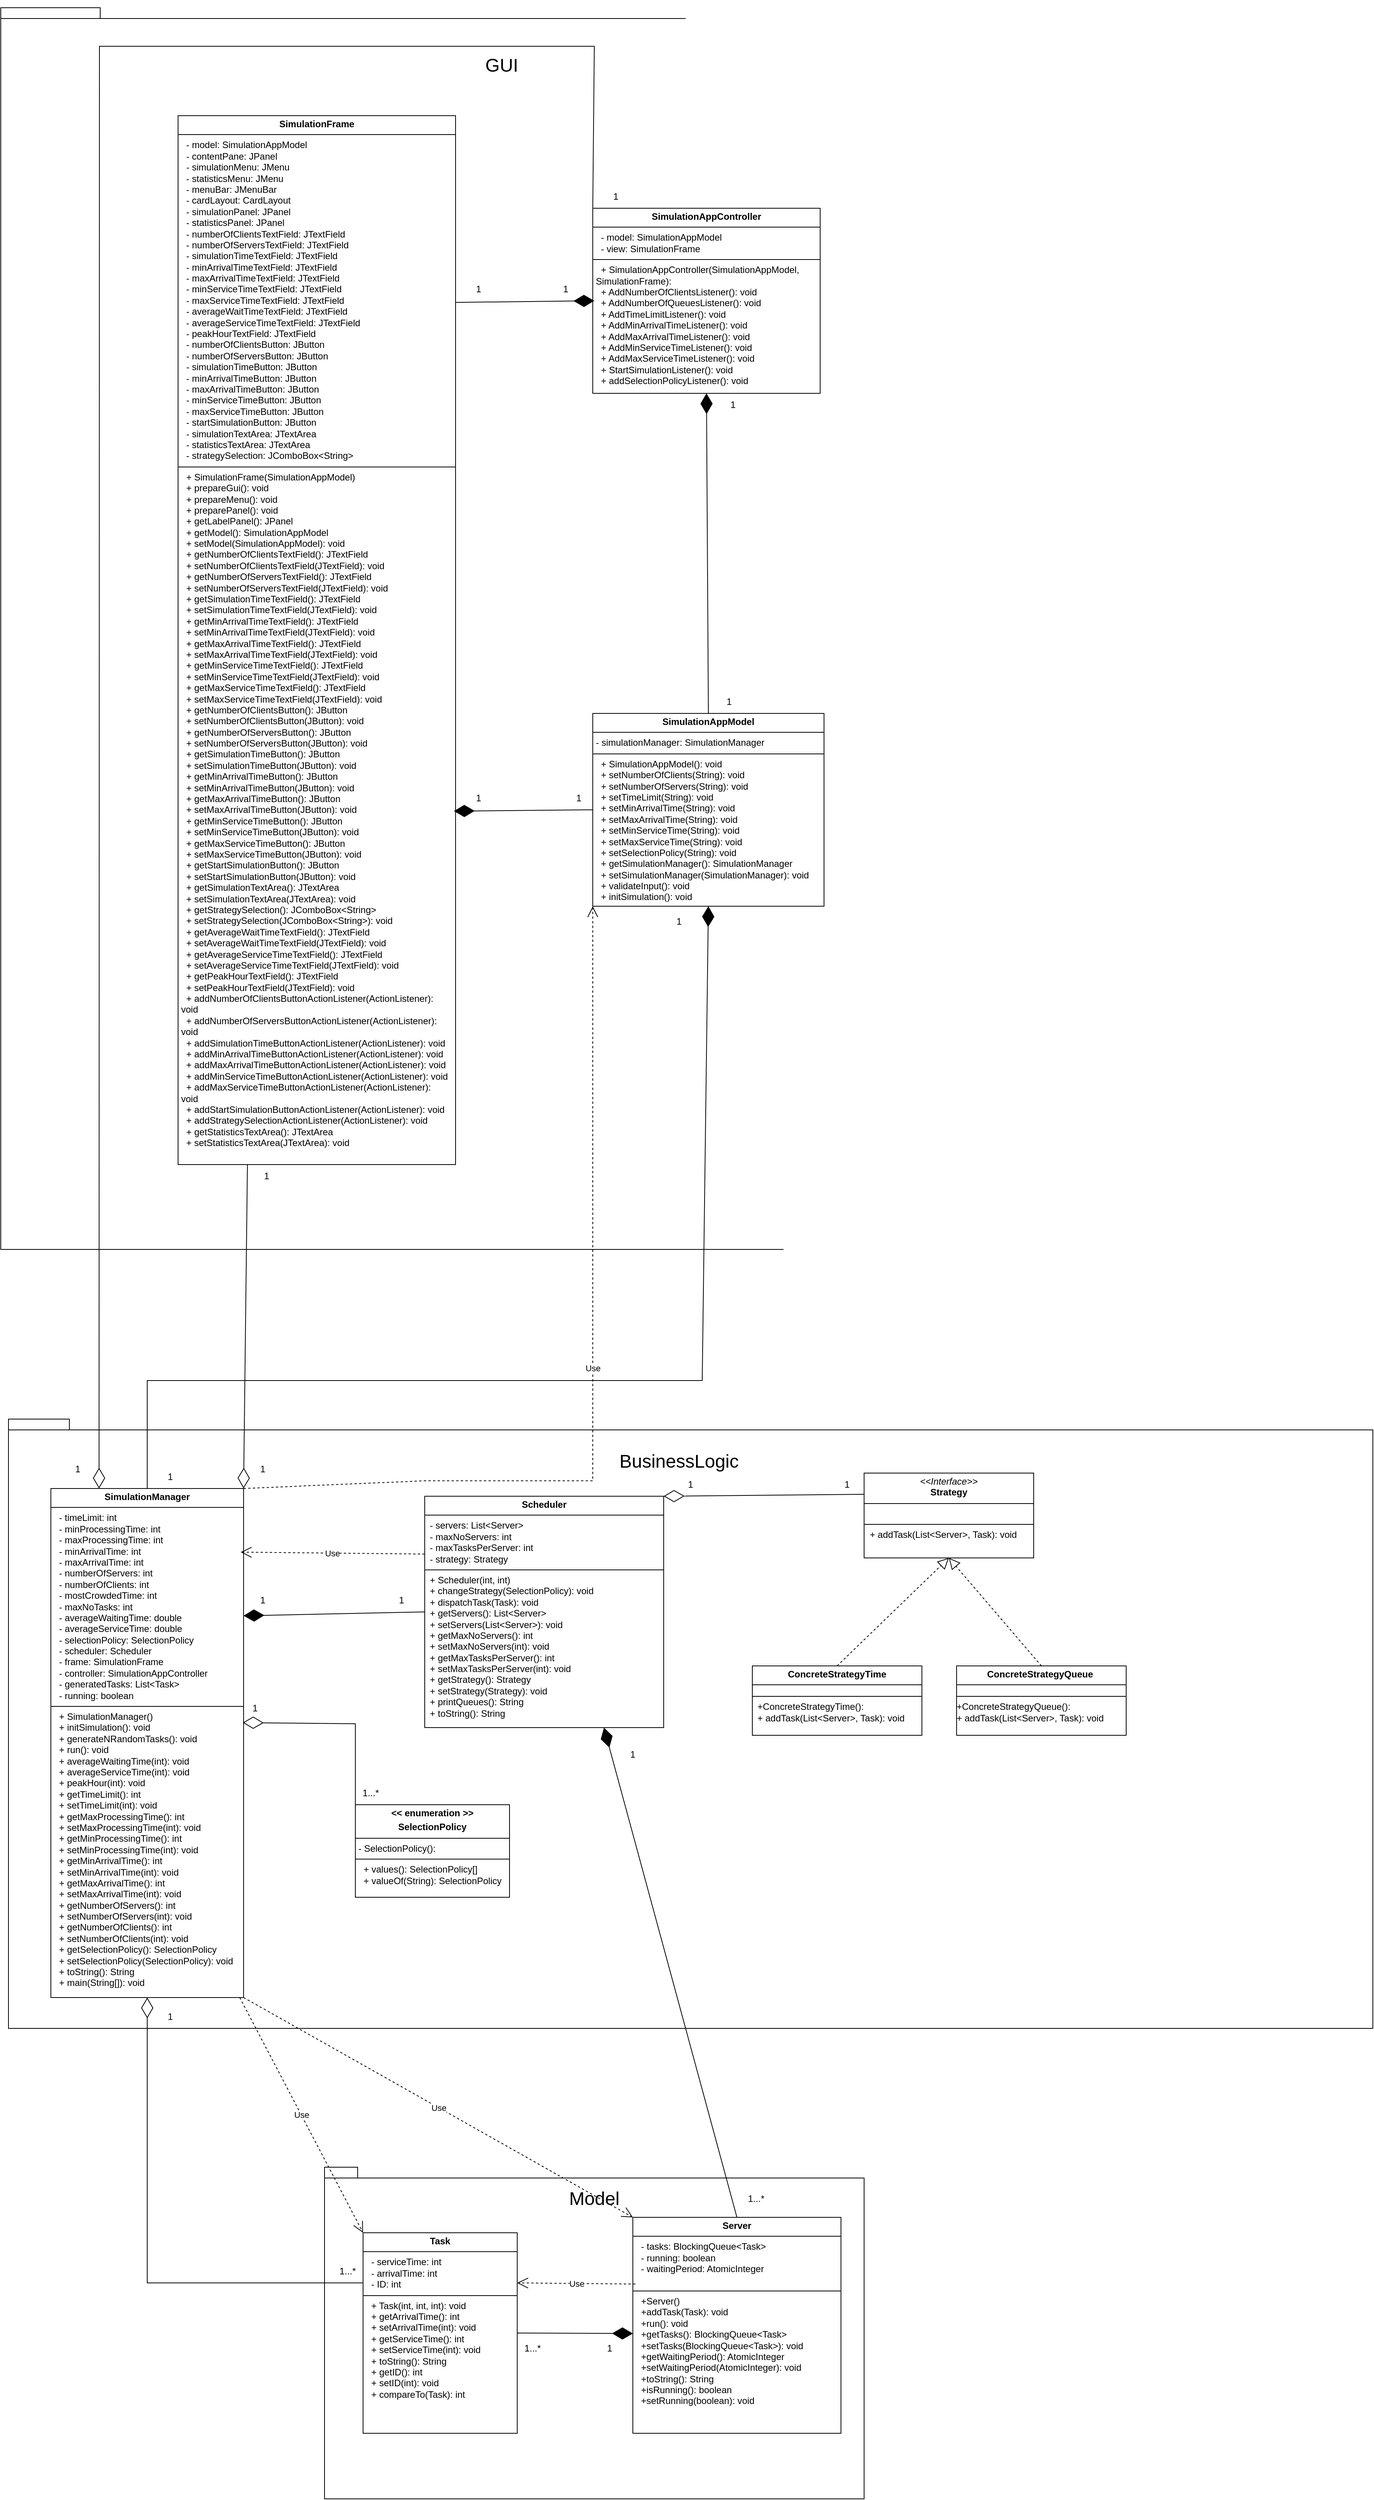 <mxfile version="26.1.1">
  <diagram name="Page-1" id="Zjkk0vrmrYqjMes5rj8m">
    <mxGraphModel dx="4280" dy="4466" grid="1" gridSize="10" guides="1" tooltips="1" connect="1" arrows="1" fold="1" page="1" pageScale="1" pageWidth="850" pageHeight="1100" math="0" shadow="0">
      <root>
        <mxCell id="0" />
        <mxCell id="1" parent="0" />
        <mxCell id="R4h12FIauRbogx7h646W-47" value="" style="shape=folder;fontStyle=1;spacingTop=10;tabWidth=40;tabHeight=14;tabPosition=left;html=1;whiteSpace=wrap;" vertex="1" parent="1">
          <mxGeometry x="-1340" y="-2630" width="1290" height="1610" as="geometry" />
        </mxCell>
        <mxCell id="R4h12FIauRbogx7h646W-45" value="" style="shape=folder;fontStyle=1;spacingTop=10;tabWidth=40;tabHeight=14;tabPosition=left;html=1;whiteSpace=wrap;" vertex="1" parent="1">
          <mxGeometry x="-920" y="170" width="700" height="430" as="geometry" />
        </mxCell>
        <mxCell id="R4h12FIauRbogx7h646W-37" value="&lt;span style=&quot;white-space: pre;&quot;&gt;&#x9;&lt;/span&gt;" style="shape=folder;fontStyle=1;spacingTop=10;tabWidth=40;tabHeight=14;tabPosition=left;html=1;whiteSpace=wrap;" vertex="1" parent="1">
          <mxGeometry x="-1330" y="-800" width="1770" height="790" as="geometry" />
        </mxCell>
        <mxCell id="R4h12FIauRbogx7h646W-21" value="&lt;p style=&quot;margin:0px;margin-top:4px;text-align:center;&quot;&gt;&lt;b&gt;Scheduler&lt;/b&gt;&lt;/p&gt;&lt;hr size=&quot;1&quot; style=&quot;border-style:solid;&quot;&gt;&lt;div&gt;&lt;div&gt;&amp;nbsp; - servers: List&amp;lt;Server&amp;gt;&amp;nbsp;&amp;nbsp;&lt;/div&gt;&lt;div&gt;&amp;nbsp; - maxNoServers: int&amp;nbsp;&amp;nbsp;&lt;/div&gt;&lt;div&gt;&amp;nbsp; - maxTasksPerServer: int&amp;nbsp;&amp;nbsp;&lt;/div&gt;&lt;div&gt;&amp;nbsp; - strategy: Strategy&amp;nbsp;&amp;nbsp;&lt;/div&gt;&lt;/div&gt;&lt;hr size=&quot;1&quot; style=&quot;border-style:solid;&quot;&gt;&lt;div&gt;&lt;div&gt;&amp;nbsp; + Scheduler(int, int)&amp;nbsp;&amp;nbsp;&lt;/div&gt;&lt;div&gt;&amp;nbsp; + changeStrategy(SelectionPolicy): void&amp;nbsp;&amp;nbsp;&lt;/div&gt;&lt;div&gt;&amp;nbsp; + dispatchTask(Task): void&amp;nbsp;&amp;nbsp;&lt;/div&gt;&lt;div&gt;&amp;nbsp; + getServers(): List&amp;lt;Server&amp;gt;&amp;nbsp;&amp;nbsp;&lt;/div&gt;&lt;div&gt;&amp;nbsp; + setServers(List&amp;lt;Server&amp;gt;): void&amp;nbsp;&amp;nbsp;&lt;/div&gt;&lt;div&gt;&amp;nbsp; + getMaxNoServers(): int&amp;nbsp;&amp;nbsp;&lt;/div&gt;&lt;div&gt;&amp;nbsp; + setMaxNoServers(int): void&amp;nbsp;&amp;nbsp;&lt;/div&gt;&lt;div&gt;&amp;nbsp; + getMaxTasksPerServer(): int&amp;nbsp;&amp;nbsp;&lt;/div&gt;&lt;div&gt;&amp;nbsp; + setMaxTasksPerServer(int): void&amp;nbsp;&amp;nbsp;&lt;/div&gt;&lt;div&gt;&amp;nbsp; + getStrategy(): Strategy&amp;nbsp;&amp;nbsp;&lt;/div&gt;&lt;div&gt;&amp;nbsp; + setStrategy(Strategy): void&amp;nbsp;&amp;nbsp;&lt;/div&gt;&lt;div&gt;&amp;nbsp; + printQueues(): String&amp;nbsp;&amp;nbsp;&lt;/div&gt;&lt;div&gt;&amp;nbsp; + toString(): String&amp;nbsp;&amp;nbsp;&lt;/div&gt;&lt;/div&gt;&lt;div&gt;&lt;br&gt;&lt;/div&gt;" style="verticalAlign=top;align=left;overflow=fill;html=1;whiteSpace=wrap;" vertex="1" parent="1">
          <mxGeometry x="-790" y="-700" width="310" height="300" as="geometry" />
        </mxCell>
        <mxCell id="R4h12FIauRbogx7h646W-22" value="&lt;p style=&quot;margin:0px;margin-top:4px;text-align:center;&quot;&gt;&lt;span style=&quot;font-weight: 700;&quot;&gt;ConcreteStrategyTime&lt;/span&gt;&lt;/p&gt;&lt;hr size=&quot;1&quot; style=&quot;border-style:solid;&quot;&gt;&lt;div style=&quot;height:2px;&quot;&gt;&lt;/div&gt;&lt;hr size=&quot;1&quot; style=&quot;border-style:solid;&quot;&gt;&lt;div style=&quot;height:2px;&quot;&gt;&lt;div&gt;&amp;nbsp; +ConcreteStrategyTime():&amp;nbsp;&lt;/div&gt;&lt;div&gt;&amp;nbsp; + addTask(List&amp;lt;Server&amp;gt;, Task): void&lt;/div&gt;&lt;/div&gt;" style="verticalAlign=top;align=left;overflow=fill;html=1;whiteSpace=wrap;" vertex="1" parent="1">
          <mxGeometry x="-365" y="-480" width="220" height="90" as="geometry" />
        </mxCell>
        <mxCell id="R4h12FIauRbogx7h646W-23" value="&lt;p style=&quot;margin:0px;margin-top:4px;text-align:center;&quot;&gt;&lt;span style=&quot;font-weight: 700;&quot;&gt;ConcreteStrategyQueue&amp;nbsp;&lt;/span&gt;&lt;/p&gt;&lt;hr size=&quot;1&quot; style=&quot;border-style:solid;&quot;&gt;&lt;div style=&quot;height:2px;&quot;&gt;&lt;/div&gt;&lt;hr size=&quot;1&quot; style=&quot;border-style:solid;&quot;&gt;&lt;div style=&quot;height:2px;&quot;&gt;&lt;div&gt;+ConcreteStrategyQueue():&amp;nbsp;&lt;/div&gt;+ addTask(List&amp;lt;Server&amp;gt;, Task): void&lt;/div&gt;" style="verticalAlign=top;align=left;overflow=fill;html=1;whiteSpace=wrap;" vertex="1" parent="1">
          <mxGeometry x="-100" y="-480" width="220" height="90" as="geometry" />
        </mxCell>
        <mxCell id="R4h12FIauRbogx7h646W-25" value="&lt;p style=&quot;margin:0px;margin-top:4px;text-align:center;&quot;&gt;&lt;b&gt;&amp;lt;&amp;lt; enumeration &amp;gt;&amp;gt;&lt;/b&gt;&lt;/p&gt;&lt;p style=&quot;margin:0px;margin-top:4px;text-align:center;&quot;&gt;&lt;b&gt;SelectionPolicy&lt;/b&gt;&lt;/p&gt;&lt;hr size=&quot;1&quot; style=&quot;border-style:solid;&quot;&gt;&lt;p style=&quot;margin:0px;margin-left:4px;&quot;&gt;- SelectionPolicy():&lt;/p&gt;&lt;hr size=&quot;1&quot; style=&quot;border-style:solid;&quot;&gt;&lt;p style=&quot;margin:0px;margin-left:4px;&quot;&gt;&amp;nbsp; + values(): SelectionPolicy[]&lt;/p&gt;&lt;p style=&quot;margin:0px;margin-left:4px;&quot;&gt;&amp;nbsp; + valueOf(String): SelectionPolicy&lt;/p&gt;" style="verticalAlign=top;align=left;overflow=fill;html=1;whiteSpace=wrap;" vertex="1" parent="1">
          <mxGeometry x="-880" y="-300" width="200" height="120" as="geometry" />
        </mxCell>
        <mxCell id="R4h12FIauRbogx7h646W-26" value="&lt;p style=&quot;margin:0px;margin-top:4px;text-align:center;&quot;&gt;&lt;b&gt;Server&lt;/b&gt;&lt;/p&gt;&lt;hr size=&quot;1&quot; style=&quot;border-style:solid;&quot;&gt;&lt;p style=&quot;margin:0px;margin-left:4px;&quot;&gt;&amp;nbsp; - tasks: BlockingQueue&amp;lt;Task&amp;gt;&lt;/p&gt;&lt;p style=&quot;margin:0px;margin-left:4px;&quot;&gt;&amp;nbsp; - running: boolean&lt;/p&gt;&lt;p style=&quot;margin:0px;margin-left:4px;&quot;&gt;&amp;nbsp; - waitingPeriod: AtomicInteger&lt;/p&gt;&lt;br&gt;&lt;hr size=&quot;1&quot; style=&quot;border-style:solid;&quot;&gt;&lt;p style=&quot;margin:0px;margin-left:4px;&quot;&gt;&amp;nbsp; +Server()&amp;nbsp;&amp;nbsp;&lt;/p&gt;&lt;p style=&quot;margin:0px;margin-left:4px;&quot;&gt;&amp;nbsp; +addTask(Task): void&amp;nbsp;&amp;nbsp;&lt;/p&gt;&lt;p style=&quot;margin:0px;margin-left:4px;&quot;&gt;&amp;nbsp; +run(): void&amp;nbsp;&amp;nbsp;&lt;/p&gt;&lt;p style=&quot;margin:0px;margin-left:4px;&quot;&gt;&amp;nbsp; +getTasks(): BlockingQueue&amp;lt;Task&amp;gt;&amp;nbsp;&amp;nbsp;&lt;/p&gt;&lt;p style=&quot;margin:0px;margin-left:4px;&quot;&gt;&amp;nbsp; +setTasks(BlockingQueue&amp;lt;Task&amp;gt;): void&amp;nbsp;&amp;nbsp;&lt;/p&gt;&lt;p style=&quot;margin:0px;margin-left:4px;&quot;&gt;&amp;nbsp; +getWaitingPeriod(): AtomicInteger&amp;nbsp;&amp;nbsp;&lt;/p&gt;&lt;p style=&quot;margin:0px;margin-left:4px;&quot;&gt;&amp;nbsp; +setWaitingPeriod(AtomicInteger): void&amp;nbsp;&amp;nbsp;&lt;/p&gt;&lt;p style=&quot;margin:0px;margin-left:4px;&quot;&gt;&amp;nbsp; +toString(): String&amp;nbsp;&amp;nbsp;&lt;/p&gt;&lt;p style=&quot;margin:0px;margin-left:4px;&quot;&gt;&amp;nbsp; +isRunning(): boolean&amp;nbsp;&amp;nbsp;&lt;/p&gt;&lt;p style=&quot;margin:0px;margin-left:4px;&quot;&gt;&amp;nbsp; +setRunning(boolean): void&amp;nbsp;&amp;nbsp;&lt;/p&gt;&lt;p style=&quot;margin:0px;margin-left:4px;&quot;&gt;&lt;br&gt;&lt;/p&gt;" style="verticalAlign=top;align=left;overflow=fill;html=1;whiteSpace=wrap;" vertex="1" parent="1">
          <mxGeometry x="-520" y="235" width="270" height="280" as="geometry" />
        </mxCell>
        <mxCell id="R4h12FIauRbogx7h646W-27" value="&lt;p style=&quot;margin:0px;margin-top:4px;text-align:center;&quot;&gt;&lt;b&gt;SimulationAppController&lt;/b&gt;&lt;/p&gt;&lt;hr size=&quot;1&quot; style=&quot;border-style:solid;&quot;&gt;&lt;p style=&quot;margin:0px;margin-left:4px;&quot;&gt;&amp;nbsp; - model: SimulationAppModel&amp;nbsp;&amp;nbsp;&lt;/p&gt;&lt;p style=&quot;margin:0px;margin-left:4px;&quot;&gt;&amp;nbsp; - view: SimulationFrame&amp;nbsp;&amp;nbsp;&lt;/p&gt;&lt;hr size=&quot;1&quot; style=&quot;border-style:solid;&quot;&gt;&lt;p style=&quot;margin:0px;margin-left:4px;&quot;&gt;&amp;nbsp; + SimulationAppController(SimulationAppModel, SimulationFrame):&amp;nbsp;&lt;/p&gt;&lt;p style=&quot;margin:0px;margin-left:4px;&quot;&gt;&amp;nbsp; + AddNumberOfClientsListener(): void&amp;nbsp;&amp;nbsp;&lt;/p&gt;&lt;p style=&quot;margin:0px;margin-left:4px;&quot;&gt;&amp;nbsp; + AddNumberOfQueuesListener(): void&amp;nbsp;&amp;nbsp;&lt;/p&gt;&lt;p style=&quot;margin:0px;margin-left:4px;&quot;&gt;&amp;nbsp; + AddTimeLimitListener(): void&amp;nbsp;&amp;nbsp;&lt;/p&gt;&lt;p style=&quot;margin:0px;margin-left:4px;&quot;&gt;&amp;nbsp; + AddMinArrivalTimeListener(): void&amp;nbsp;&amp;nbsp;&lt;/p&gt;&lt;p style=&quot;margin:0px;margin-left:4px;&quot;&gt;&amp;nbsp; + AddMaxArrivalTimeListener(): void&amp;nbsp;&amp;nbsp;&lt;/p&gt;&lt;p style=&quot;margin:0px;margin-left:4px;&quot;&gt;&amp;nbsp; + AddMinServiceTimeListener(): void&amp;nbsp;&amp;nbsp;&lt;/p&gt;&lt;p style=&quot;margin:0px;margin-left:4px;&quot;&gt;&amp;nbsp; + AddMaxServiceTimeListener(): void&amp;nbsp;&amp;nbsp;&lt;/p&gt;&lt;p style=&quot;margin:0px;margin-left:4px;&quot;&gt;&amp;nbsp; + StartSimulationListener(): void&amp;nbsp;&amp;nbsp;&lt;/p&gt;&lt;p style=&quot;margin:0px;margin-left:4px;&quot;&gt;&amp;nbsp; + addSelectionPolicyListener(): void&amp;nbsp;&amp;nbsp;&lt;/p&gt;" style="verticalAlign=top;align=left;overflow=fill;html=1;whiteSpace=wrap;" vertex="1" parent="1">
          <mxGeometry x="-572" y="-2370" width="295" height="240" as="geometry" />
        </mxCell>
        <mxCell id="R4h12FIauRbogx7h646W-28" value="&lt;p style=&quot;margin:0px;margin-top:4px;text-align:center;&quot;&gt;&lt;b&gt;SimulationAppModel&lt;/b&gt;&lt;/p&gt;&lt;hr size=&quot;1&quot; style=&quot;border-style:solid;&quot;&gt;&lt;p style=&quot;margin:0px;margin-left:4px;&quot;&gt;- simulationManager: SimulationManager&lt;/p&gt;&lt;hr size=&quot;1&quot; style=&quot;border-style:solid;&quot;&gt;&lt;p style=&quot;margin:0px;margin-left:4px;&quot;&gt;&amp;nbsp; + SimulationAppModel(): void&amp;nbsp;&amp;nbsp;&lt;/p&gt;&lt;p style=&quot;margin:0px;margin-left:4px;&quot;&gt;&amp;nbsp; + setNumberOfClients(String): void&amp;nbsp;&amp;nbsp;&lt;/p&gt;&lt;p style=&quot;margin:0px;margin-left:4px;&quot;&gt;&amp;nbsp; + setNumberOfServers(String): void&amp;nbsp;&amp;nbsp;&lt;/p&gt;&lt;p style=&quot;margin:0px;margin-left:4px;&quot;&gt;&amp;nbsp; + setTimeLimit(String): void&amp;nbsp;&amp;nbsp;&lt;/p&gt;&lt;p style=&quot;margin:0px;margin-left:4px;&quot;&gt;&amp;nbsp; + setMinArrivalTime(String): void&amp;nbsp;&amp;nbsp;&lt;/p&gt;&lt;p style=&quot;margin:0px;margin-left:4px;&quot;&gt;&amp;nbsp; + setMaxArrivalTime(String): void&amp;nbsp;&amp;nbsp;&lt;/p&gt;&lt;p style=&quot;margin:0px;margin-left:4px;&quot;&gt;&amp;nbsp; + setMinServiceTime(String): void&amp;nbsp;&amp;nbsp;&lt;/p&gt;&lt;p style=&quot;margin:0px;margin-left:4px;&quot;&gt;&amp;nbsp; + setMaxServiceTime(String): void&amp;nbsp;&amp;nbsp;&lt;/p&gt;&lt;p style=&quot;margin:0px;margin-left:4px;&quot;&gt;&amp;nbsp; + setSelectionPolicy(String): void&amp;nbsp;&amp;nbsp;&lt;/p&gt;&lt;p style=&quot;margin:0px;margin-left:4px;&quot;&gt;&amp;nbsp; + getSimulationManager(): SimulationManager&amp;nbsp;&amp;nbsp;&lt;/p&gt;&lt;p style=&quot;margin:0px;margin-left:4px;&quot;&gt;&amp;nbsp; + setSimulationManager(SimulationManager): void&amp;nbsp;&amp;nbsp;&lt;/p&gt;&lt;p style=&quot;margin:0px;margin-left:4px;&quot;&gt;&amp;nbsp; + validateInput(): void&amp;nbsp;&amp;nbsp;&lt;/p&gt;&lt;p style=&quot;margin:0px;margin-left:4px;&quot;&gt;&amp;nbsp; + initSimulation(): void&amp;nbsp;&amp;nbsp;&lt;/p&gt;" style="verticalAlign=top;align=left;overflow=fill;html=1;whiteSpace=wrap;" vertex="1" parent="1">
          <mxGeometry x="-572" y="-1715" width="300" height="250" as="geometry" />
        </mxCell>
        <mxCell id="R4h12FIauRbogx7h646W-29" value="&lt;p style=&quot;margin:0px;margin-top:4px;text-align:center;&quot;&gt;&lt;b&gt;SimulationFrame&lt;/b&gt;&lt;/p&gt;&lt;hr size=&quot;1&quot; style=&quot;border-style:solid;&quot;&gt;&lt;p style=&quot;margin:0px;margin-left:4px;&quot;&gt;&amp;nbsp; - model: SimulationAppModel&amp;nbsp;&amp;nbsp;&lt;/p&gt;&lt;p style=&quot;margin:0px;margin-left:4px;&quot;&gt;&amp;nbsp; - contentPane: JPanel&amp;nbsp;&amp;nbsp;&lt;/p&gt;&lt;p style=&quot;margin:0px;margin-left:4px;&quot;&gt;&amp;nbsp; - simulationMenu: JMenu&amp;nbsp;&amp;nbsp;&lt;/p&gt;&lt;p style=&quot;margin:0px;margin-left:4px;&quot;&gt;&amp;nbsp; - statisticsMenu: JMenu&amp;nbsp;&amp;nbsp;&lt;/p&gt;&lt;p style=&quot;margin:0px;margin-left:4px;&quot;&gt;&amp;nbsp; - menuBar: JMenuBar&amp;nbsp;&amp;nbsp;&lt;/p&gt;&lt;p style=&quot;margin:0px;margin-left:4px;&quot;&gt;&amp;nbsp; - cardLayout: CardLayout&amp;nbsp;&amp;nbsp;&lt;/p&gt;&lt;p style=&quot;margin:0px;margin-left:4px;&quot;&gt;&amp;nbsp; - simulationPanel: JPanel&amp;nbsp;&amp;nbsp;&lt;/p&gt;&lt;p style=&quot;margin:0px;margin-left:4px;&quot;&gt;&amp;nbsp; - statisticsPanel: JPanel&amp;nbsp;&amp;nbsp;&lt;/p&gt;&lt;p style=&quot;margin:0px;margin-left:4px;&quot;&gt;&amp;nbsp; - numberOfClientsTextField: JTextField&amp;nbsp;&amp;nbsp;&lt;/p&gt;&lt;p style=&quot;margin:0px;margin-left:4px;&quot;&gt;&amp;nbsp; - numberOfServersTextField: JTextField&amp;nbsp;&amp;nbsp;&lt;/p&gt;&lt;p style=&quot;margin:0px;margin-left:4px;&quot;&gt;&amp;nbsp; - simulationTimeTextField: JTextField&amp;nbsp;&amp;nbsp;&lt;/p&gt;&lt;p style=&quot;margin:0px;margin-left:4px;&quot;&gt;&amp;nbsp; - minArrivalTimeTextField: JTextField&amp;nbsp;&amp;nbsp;&lt;/p&gt;&lt;p style=&quot;margin:0px;margin-left:4px;&quot;&gt;&amp;nbsp; - maxArrivalTimeTextField: JTextField&amp;nbsp;&amp;nbsp;&lt;/p&gt;&lt;p style=&quot;margin:0px;margin-left:4px;&quot;&gt;&amp;nbsp; - minServiceTimeTextField: JTextField&amp;nbsp;&amp;nbsp;&lt;/p&gt;&lt;p style=&quot;margin:0px;margin-left:4px;&quot;&gt;&amp;nbsp; - maxServiceTimeTextField: JTextField&amp;nbsp;&amp;nbsp;&lt;/p&gt;&lt;p style=&quot;margin:0px;margin-left:4px;&quot;&gt;&amp;nbsp; - averageWaitTimeTextField: JTextField&amp;nbsp;&amp;nbsp;&lt;/p&gt;&lt;p style=&quot;margin:0px;margin-left:4px;&quot;&gt;&amp;nbsp; - averageServiceTimeTextField: JTextField&amp;nbsp;&amp;nbsp;&lt;/p&gt;&lt;p style=&quot;margin:0px;margin-left:4px;&quot;&gt;&amp;nbsp; - peakHourTextField: JTextField&amp;nbsp;&amp;nbsp;&lt;/p&gt;&lt;p style=&quot;margin:0px;margin-left:4px;&quot;&gt;&amp;nbsp; - numberOfClientsButton: JButton&amp;nbsp;&amp;nbsp;&lt;/p&gt;&lt;p style=&quot;margin:0px;margin-left:4px;&quot;&gt;&amp;nbsp; - numberOfServersButton: JButton&amp;nbsp;&amp;nbsp;&lt;/p&gt;&lt;p style=&quot;margin:0px;margin-left:4px;&quot;&gt;&amp;nbsp; - simulationTimeButton: JButton&amp;nbsp;&amp;nbsp;&lt;/p&gt;&lt;p style=&quot;margin:0px;margin-left:4px;&quot;&gt;&amp;nbsp; - minArrivalTimeButton: JButton&amp;nbsp;&amp;nbsp;&lt;/p&gt;&lt;p style=&quot;margin:0px;margin-left:4px;&quot;&gt;&amp;nbsp; - maxArrivalTimeButton: JButton&amp;nbsp;&amp;nbsp;&lt;/p&gt;&lt;p style=&quot;margin:0px;margin-left:4px;&quot;&gt;&amp;nbsp; - minServiceTimeButton: JButton&amp;nbsp;&amp;nbsp;&lt;/p&gt;&lt;p style=&quot;margin:0px;margin-left:4px;&quot;&gt;&amp;nbsp; - maxServiceTimeButton: JButton&amp;nbsp;&amp;nbsp;&lt;/p&gt;&lt;p style=&quot;margin:0px;margin-left:4px;&quot;&gt;&amp;nbsp; - startSimulationButton: JButton&amp;nbsp;&amp;nbsp;&lt;/p&gt;&lt;p style=&quot;margin:0px;margin-left:4px;&quot;&gt;&amp;nbsp; - simulationTextArea: JTextArea&amp;nbsp;&amp;nbsp;&lt;/p&gt;&lt;p style=&quot;margin:0px;margin-left:4px;&quot;&gt;&amp;nbsp; - statisticsTextArea: JTextArea&amp;nbsp;&amp;nbsp;&lt;/p&gt;&lt;p style=&quot;margin:0px;margin-left:4px;&quot;&gt;&amp;nbsp; - strategySelection: JComboBox&amp;lt;String&amp;gt;&amp;nbsp;&amp;nbsp;&lt;/p&gt;&lt;hr size=&quot;1&quot; style=&quot;border-style:solid;&quot;&gt;&lt;p style=&quot;margin:0px;margin-left:4px;&quot;&gt;&amp;nbsp; + SimulationFrame(SimulationAppModel)&amp;nbsp;&amp;nbsp;&lt;/p&gt;&lt;p style=&quot;margin:0px;margin-left:4px;&quot;&gt;&amp;nbsp; + prepareGui(): void&amp;nbsp;&amp;nbsp;&lt;/p&gt;&lt;p style=&quot;margin:0px;margin-left:4px;&quot;&gt;&amp;nbsp; + prepareMenu(): void&amp;nbsp;&amp;nbsp;&lt;/p&gt;&lt;p style=&quot;margin:0px;margin-left:4px;&quot;&gt;&amp;nbsp; + preparePanel(): void&amp;nbsp;&amp;nbsp;&lt;/p&gt;&lt;p style=&quot;margin:0px;margin-left:4px;&quot;&gt;&amp;nbsp; + getLabelPanel(): JPanel&amp;nbsp;&amp;nbsp;&lt;/p&gt;&lt;p style=&quot;margin:0px;margin-left:4px;&quot;&gt;&amp;nbsp; + getModel(): SimulationAppModel&amp;nbsp;&amp;nbsp;&lt;/p&gt;&lt;p style=&quot;margin:0px;margin-left:4px;&quot;&gt;&amp;nbsp; + setModel(SimulationAppModel): void&amp;nbsp;&amp;nbsp;&lt;/p&gt;&lt;p style=&quot;margin:0px;margin-left:4px;&quot;&gt;&amp;nbsp; + getNumberOfClientsTextField(): JTextField&amp;nbsp;&amp;nbsp;&lt;/p&gt;&lt;p style=&quot;margin:0px;margin-left:4px;&quot;&gt;&amp;nbsp; + setNumberOfClientsTextField(JTextField): void&amp;nbsp;&amp;nbsp;&lt;/p&gt;&lt;p style=&quot;margin:0px;margin-left:4px;&quot;&gt;&amp;nbsp; + getNumberOfServersTextField(): JTextField&amp;nbsp;&amp;nbsp;&lt;/p&gt;&lt;p style=&quot;margin:0px;margin-left:4px;&quot;&gt;&amp;nbsp; + setNumberOfServersTextField(JTextField): void&amp;nbsp;&amp;nbsp;&lt;/p&gt;&lt;p style=&quot;margin:0px;margin-left:4px;&quot;&gt;&amp;nbsp; + getSimulationTimeTextField(): JTextField&amp;nbsp;&amp;nbsp;&lt;/p&gt;&lt;p style=&quot;margin:0px;margin-left:4px;&quot;&gt;&amp;nbsp; + setSimulationTimeTextField(JTextField): void&amp;nbsp;&amp;nbsp;&lt;/p&gt;&lt;p style=&quot;margin:0px;margin-left:4px;&quot;&gt;&amp;nbsp; + getMinArrivalTimeTextField(): JTextField&amp;nbsp;&amp;nbsp;&lt;/p&gt;&lt;p style=&quot;margin:0px;margin-left:4px;&quot;&gt;&amp;nbsp; + setMinArrivalTimeTextField(JTextField): void&amp;nbsp;&amp;nbsp;&lt;/p&gt;&lt;p style=&quot;margin:0px;margin-left:4px;&quot;&gt;&amp;nbsp; + getMaxArrivalTimeTextField(): JTextField&amp;nbsp;&amp;nbsp;&lt;/p&gt;&lt;p style=&quot;margin:0px;margin-left:4px;&quot;&gt;&amp;nbsp; + setMaxArrivalTimeTextField(JTextField): void&amp;nbsp;&amp;nbsp;&lt;/p&gt;&lt;p style=&quot;margin:0px;margin-left:4px;&quot;&gt;&amp;nbsp; + getMinServiceTimeTextField(): JTextField&amp;nbsp;&amp;nbsp;&lt;/p&gt;&lt;p style=&quot;margin:0px;margin-left:4px;&quot;&gt;&amp;nbsp; + setMinServiceTimeTextField(JTextField): void&amp;nbsp;&amp;nbsp;&lt;/p&gt;&lt;p style=&quot;margin:0px;margin-left:4px;&quot;&gt;&amp;nbsp; + getMaxServiceTimeTextField(): JTextField&amp;nbsp;&amp;nbsp;&lt;/p&gt;&lt;p style=&quot;margin:0px;margin-left:4px;&quot;&gt;&amp;nbsp; + setMaxServiceTimeTextField(JTextField): void&amp;nbsp;&amp;nbsp;&lt;/p&gt;&lt;p style=&quot;margin:0px;margin-left:4px;&quot;&gt;&amp;nbsp; + getNumberOfClientsButton(): JButton&amp;nbsp;&amp;nbsp;&lt;/p&gt;&lt;p style=&quot;margin:0px;margin-left:4px;&quot;&gt;&amp;nbsp; + setNumberOfClientsButton(JButton): void&amp;nbsp;&amp;nbsp;&lt;/p&gt;&lt;p style=&quot;margin:0px;margin-left:4px;&quot;&gt;&amp;nbsp; + getNumberOfServersButton(): JButton&amp;nbsp;&amp;nbsp;&lt;/p&gt;&lt;p style=&quot;margin:0px;margin-left:4px;&quot;&gt;&amp;nbsp; + setNumberOfServersButton(JButton): void&amp;nbsp;&amp;nbsp;&lt;/p&gt;&lt;p style=&quot;margin:0px;margin-left:4px;&quot;&gt;&amp;nbsp; + getSimulationTimeButton(): JButton&amp;nbsp;&amp;nbsp;&lt;/p&gt;&lt;p style=&quot;margin:0px;margin-left:4px;&quot;&gt;&amp;nbsp; + setSimulationTimeButton(JButton): void&amp;nbsp;&amp;nbsp;&lt;/p&gt;&lt;p style=&quot;margin:0px;margin-left:4px;&quot;&gt;&amp;nbsp; + getMinArrivalTimeButton(): JButton&amp;nbsp;&amp;nbsp;&lt;/p&gt;&lt;p style=&quot;margin:0px;margin-left:4px;&quot;&gt;&amp;nbsp; + setMinArrivalTimeButton(JButton): void&amp;nbsp;&amp;nbsp;&lt;/p&gt;&lt;p style=&quot;margin:0px;margin-left:4px;&quot;&gt;&amp;nbsp; + getMaxArrivalTimeButton(): JButton&amp;nbsp;&amp;nbsp;&lt;/p&gt;&lt;p style=&quot;margin:0px;margin-left:4px;&quot;&gt;&amp;nbsp; + setMaxArrivalTimeButton(JButton): void&amp;nbsp;&amp;nbsp;&lt;/p&gt;&lt;p style=&quot;margin:0px;margin-left:4px;&quot;&gt;&amp;nbsp; + getMinServiceTimeButton(): JButton&amp;nbsp;&amp;nbsp;&lt;/p&gt;&lt;p style=&quot;margin:0px;margin-left:4px;&quot;&gt;&amp;nbsp; + setMinServiceTimeButton(JButton): void&amp;nbsp;&amp;nbsp;&lt;/p&gt;&lt;p style=&quot;margin:0px;margin-left:4px;&quot;&gt;&amp;nbsp; + getMaxServiceTimeButton(): JButton&amp;nbsp;&amp;nbsp;&lt;/p&gt;&lt;p style=&quot;margin:0px;margin-left:4px;&quot;&gt;&amp;nbsp; + setMaxServiceTimeButton(JButton): void&amp;nbsp;&amp;nbsp;&lt;/p&gt;&lt;p style=&quot;margin:0px;margin-left:4px;&quot;&gt;&amp;nbsp; + getStartSimulationButton(): JButton&amp;nbsp;&amp;nbsp;&lt;/p&gt;&lt;p style=&quot;margin:0px;margin-left:4px;&quot;&gt;&amp;nbsp; + setStartSimulationButton(JButton): void&amp;nbsp;&amp;nbsp;&lt;/p&gt;&lt;p style=&quot;margin:0px;margin-left:4px;&quot;&gt;&amp;nbsp; + getSimulationTextArea(): JTextArea&amp;nbsp;&amp;nbsp;&lt;/p&gt;&lt;p style=&quot;margin:0px;margin-left:4px;&quot;&gt;&amp;nbsp; + setSimulationTextArea(JTextArea): void&amp;nbsp;&amp;nbsp;&lt;/p&gt;&lt;p style=&quot;margin:0px;margin-left:4px;&quot;&gt;&amp;nbsp; + getStrategySelection(): JComboBox&amp;lt;String&amp;gt;&amp;nbsp;&amp;nbsp;&lt;/p&gt;&lt;p style=&quot;margin:0px;margin-left:4px;&quot;&gt;&amp;nbsp; + setStrategySelection(JComboBox&amp;lt;String&amp;gt;): void&amp;nbsp;&amp;nbsp;&lt;/p&gt;&lt;p style=&quot;margin:0px;margin-left:4px;&quot;&gt;&amp;nbsp; + getAverageWaitTimeTextField(): JTextField&amp;nbsp;&amp;nbsp;&lt;/p&gt;&lt;p style=&quot;margin:0px;margin-left:4px;&quot;&gt;&amp;nbsp; + setAverageWaitTimeTextField(JTextField): void&amp;nbsp;&amp;nbsp;&lt;/p&gt;&lt;p style=&quot;margin:0px;margin-left:4px;&quot;&gt;&amp;nbsp; + getAverageServiceTimeTextField(): JTextField&amp;nbsp;&amp;nbsp;&lt;/p&gt;&lt;p style=&quot;margin:0px;margin-left:4px;&quot;&gt;&amp;nbsp; + setAverageServiceTimeTextField(JTextField): void&amp;nbsp;&amp;nbsp;&lt;/p&gt;&lt;p style=&quot;margin:0px;margin-left:4px;&quot;&gt;&amp;nbsp; + getPeakHourTextField(): JTextField&amp;nbsp;&amp;nbsp;&lt;/p&gt;&lt;p style=&quot;margin:0px;margin-left:4px;&quot;&gt;&amp;nbsp; + setPeakHourTextField(JTextField): void&amp;nbsp;&amp;nbsp;&lt;/p&gt;&lt;p style=&quot;margin:0px;margin-left:4px;&quot;&gt;&amp;nbsp; + addNumberOfClientsButtonActionListener(ActionListener): void&amp;nbsp;&amp;nbsp;&lt;/p&gt;&lt;p style=&quot;margin:0px;margin-left:4px;&quot;&gt;&amp;nbsp; + addNumberOfServersButtonActionListener(ActionListener): void&amp;nbsp;&amp;nbsp;&lt;/p&gt;&lt;p style=&quot;margin:0px;margin-left:4px;&quot;&gt;&amp;nbsp; + addSimulationTimeButtonActionListener(ActionListener): void&amp;nbsp;&amp;nbsp;&lt;/p&gt;&lt;p style=&quot;margin:0px;margin-left:4px;&quot;&gt;&amp;nbsp; + addMinArrivalTimeButtonActionListener(ActionListener): void&amp;nbsp;&amp;nbsp;&lt;/p&gt;&lt;p style=&quot;margin:0px;margin-left:4px;&quot;&gt;&amp;nbsp; + addMaxArrivalTimeButtonActionListener(ActionListener): void&amp;nbsp;&amp;nbsp;&lt;/p&gt;&lt;p style=&quot;margin:0px;margin-left:4px;&quot;&gt;&amp;nbsp; + addMinServiceTimeButtonActionListener(ActionListener): void&amp;nbsp;&amp;nbsp;&lt;/p&gt;&lt;p style=&quot;margin:0px;margin-left:4px;&quot;&gt;&amp;nbsp; + addMaxServiceTimeButtonActionListener(ActionListener): void&amp;nbsp;&amp;nbsp;&lt;/p&gt;&lt;p style=&quot;margin:0px;margin-left:4px;&quot;&gt;&amp;nbsp; + addStartSimulationButtonActionListener(ActionListener): void&amp;nbsp;&amp;nbsp;&lt;/p&gt;&lt;p style=&quot;margin:0px;margin-left:4px;&quot;&gt;&amp;nbsp; + addStrategySelectionActionListener(ActionListener): void&amp;nbsp;&amp;nbsp;&lt;/p&gt;&lt;p style=&quot;margin:0px;margin-left:4px;&quot;&gt;&amp;nbsp; + getStatisticsTextArea(): JTextArea&amp;nbsp;&amp;nbsp;&lt;/p&gt;&lt;p style=&quot;margin:0px;margin-left:4px;&quot;&gt;&amp;nbsp; + setStatisticsTextArea(JTextArea): void&amp;nbsp;&amp;nbsp;&lt;/p&gt;" style="verticalAlign=top;align=left;overflow=fill;html=1;whiteSpace=wrap;" vertex="1" parent="1">
          <mxGeometry x="-1110" y="-2490" width="360" height="1360" as="geometry" />
        </mxCell>
        <mxCell id="R4h12FIauRbogx7h646W-30" value="&lt;p style=&quot;margin:0px;margin-top:4px;text-align:center;&quot;&gt;&lt;b&gt;SimulationManager&lt;/b&gt;&lt;/p&gt;&lt;hr size=&quot;1&quot; style=&quot;border-style:solid;&quot;&gt;&lt;p style=&quot;margin:0px;margin-left:4px;&quot;&gt;&amp;nbsp; - timeLimit: int&amp;nbsp;&amp;nbsp;&lt;/p&gt;&lt;p style=&quot;margin:0px;margin-left:4px;&quot;&gt;&amp;nbsp; - minProcessingTime: int&amp;nbsp;&amp;nbsp;&lt;/p&gt;&lt;p style=&quot;margin:0px;margin-left:4px;&quot;&gt;&amp;nbsp; - maxProcessingTime: int&amp;nbsp;&amp;nbsp;&lt;/p&gt;&lt;p style=&quot;margin:0px;margin-left:4px;&quot;&gt;&amp;nbsp; - minArrivalTime: int&amp;nbsp;&amp;nbsp;&lt;/p&gt;&lt;p style=&quot;margin:0px;margin-left:4px;&quot;&gt;&amp;nbsp; - maxArrivalTime: int&amp;nbsp;&amp;nbsp;&lt;/p&gt;&lt;p style=&quot;margin:0px;margin-left:4px;&quot;&gt;&amp;nbsp; - numberOfServers: int&amp;nbsp;&amp;nbsp;&lt;/p&gt;&lt;p style=&quot;margin:0px;margin-left:4px;&quot;&gt;&amp;nbsp; - numberOfClients: int&amp;nbsp;&amp;nbsp;&lt;/p&gt;&lt;p style=&quot;margin:0px;margin-left:4px;&quot;&gt;&amp;nbsp; - mostCrowdedTime: int&amp;nbsp;&amp;nbsp;&lt;/p&gt;&lt;p style=&quot;margin:0px;margin-left:4px;&quot;&gt;&amp;nbsp; - maxNoTasks: int&amp;nbsp;&amp;nbsp;&lt;/p&gt;&lt;p style=&quot;margin:0px;margin-left:4px;&quot;&gt;&amp;nbsp; - averageWaitingTime: double&amp;nbsp;&amp;nbsp;&lt;/p&gt;&lt;p style=&quot;margin:0px;margin-left:4px;&quot;&gt;&amp;nbsp; - averageServiceTime: double&amp;nbsp;&amp;nbsp;&lt;/p&gt;&lt;p style=&quot;margin:0px;margin-left:4px;&quot;&gt;&amp;nbsp; - selectionPolicy: SelectionPolicy&amp;nbsp;&amp;nbsp;&lt;/p&gt;&lt;p style=&quot;margin:0px;margin-left:4px;&quot;&gt;&amp;nbsp; - scheduler: Scheduler&amp;nbsp;&amp;nbsp;&lt;/p&gt;&lt;p style=&quot;margin:0px;margin-left:4px;&quot;&gt;&amp;nbsp; - frame: SimulationFrame&amp;nbsp;&amp;nbsp;&lt;/p&gt;&lt;p style=&quot;margin:0px;margin-left:4px;&quot;&gt;&amp;nbsp; - controller: SimulationAppController&amp;nbsp;&amp;nbsp;&lt;/p&gt;&lt;p style=&quot;margin:0px;margin-left:4px;&quot;&gt;&amp;nbsp; - generatedTasks: List&amp;lt;Task&amp;gt;&amp;nbsp;&amp;nbsp;&lt;/p&gt;&lt;p style=&quot;margin:0px;margin-left:4px;&quot;&gt;&lt;span style=&quot;background-color: transparent;&quot;&gt;&amp;nbsp; - running: boolean&amp;nbsp;&amp;nbsp;&lt;/span&gt;&lt;span style=&quot;background-color: transparent; color: light-dark(rgb(0, 0, 0), rgb(255, 255, 255));&quot;&gt;&amp;nbsp;&lt;/span&gt;&lt;/p&gt;&lt;hr size=&quot;1&quot; style=&quot;border-style:solid;&quot;&gt;&lt;p style=&quot;margin:0px;margin-left:4px;&quot;&gt;&amp;nbsp; + SimulationManager()&amp;nbsp;&amp;nbsp;&lt;/p&gt;&lt;p style=&quot;margin:0px;margin-left:4px;&quot;&gt;&amp;nbsp; + initSimulation(): void&amp;nbsp;&amp;nbsp;&lt;/p&gt;&lt;p style=&quot;margin:0px;margin-left:4px;&quot;&gt;&amp;nbsp; + generateNRandomTasks(): void&amp;nbsp;&amp;nbsp;&lt;/p&gt;&lt;p style=&quot;margin:0px;margin-left:4px;&quot;&gt;&amp;nbsp; + run(): void&amp;nbsp;&amp;nbsp;&lt;/p&gt;&lt;p style=&quot;margin:0px;margin-left:4px;&quot;&gt;&amp;nbsp; + averageWaitingTime(int): void&amp;nbsp;&amp;nbsp;&lt;/p&gt;&lt;p style=&quot;margin:0px;margin-left:4px;&quot;&gt;&amp;nbsp; + averageServiceTime(int): void&amp;nbsp;&amp;nbsp;&lt;/p&gt;&lt;p style=&quot;margin:0px;margin-left:4px;&quot;&gt;&amp;nbsp; + peakHour(int): void&amp;nbsp;&amp;nbsp;&lt;/p&gt;&lt;p style=&quot;margin:0px;margin-left:4px;&quot;&gt;&amp;nbsp; + getTimeLimit(): int&amp;nbsp;&amp;nbsp;&lt;/p&gt;&lt;p style=&quot;margin:0px;margin-left:4px;&quot;&gt;&amp;nbsp; + setTimeLimit(int): void&amp;nbsp;&amp;nbsp;&lt;/p&gt;&lt;p style=&quot;margin:0px;margin-left:4px;&quot;&gt;&amp;nbsp; + getMaxProcessingTime(): int&amp;nbsp;&amp;nbsp;&lt;/p&gt;&lt;p style=&quot;margin:0px;margin-left:4px;&quot;&gt;&amp;nbsp; + setMaxProcessingTime(int): void&amp;nbsp;&amp;nbsp;&lt;/p&gt;&lt;p style=&quot;margin:0px;margin-left:4px;&quot;&gt;&amp;nbsp; + getMinProcessingTime(): int&amp;nbsp;&amp;nbsp;&lt;/p&gt;&lt;p style=&quot;margin:0px;margin-left:4px;&quot;&gt;&amp;nbsp; + setMinProcessingTime(int): void&amp;nbsp;&amp;nbsp;&lt;/p&gt;&lt;p style=&quot;margin:0px;margin-left:4px;&quot;&gt;&amp;nbsp; + getMinArrivalTime(): int&amp;nbsp;&amp;nbsp;&lt;/p&gt;&lt;p style=&quot;margin:0px;margin-left:4px;&quot;&gt;&amp;nbsp; + setMinArrivalTime(int): void&amp;nbsp;&amp;nbsp;&lt;/p&gt;&lt;p style=&quot;margin:0px;margin-left:4px;&quot;&gt;&amp;nbsp; + getMaxArrivalTime(): int&amp;nbsp;&amp;nbsp;&lt;/p&gt;&lt;p style=&quot;margin:0px;margin-left:4px;&quot;&gt;&amp;nbsp; + setMaxArrivalTime(int): void&amp;nbsp;&amp;nbsp;&lt;/p&gt;&lt;p style=&quot;margin:0px;margin-left:4px;&quot;&gt;&amp;nbsp; + getNumberOfServers(): int&amp;nbsp;&amp;nbsp;&lt;/p&gt;&lt;p style=&quot;margin:0px;margin-left:4px;&quot;&gt;&amp;nbsp; + setNumberOfServers(int): void&amp;nbsp;&amp;nbsp;&lt;/p&gt;&lt;p style=&quot;margin:0px;margin-left:4px;&quot;&gt;&amp;nbsp; + getNumberOfClients(): int&amp;nbsp;&amp;nbsp;&lt;/p&gt;&lt;p style=&quot;margin:0px;margin-left:4px;&quot;&gt;&amp;nbsp; + setNumberOfClients(int): void&amp;nbsp;&amp;nbsp;&lt;/p&gt;&lt;p style=&quot;margin:0px;margin-left:4px;&quot;&gt;&amp;nbsp; + getSelectionPolicy(): SelectionPolicy&amp;nbsp;&amp;nbsp;&lt;/p&gt;&lt;p style=&quot;margin:0px;margin-left:4px;&quot;&gt;&amp;nbsp; + setSelectionPolicy(SelectionPolicy): void&amp;nbsp;&amp;nbsp;&lt;/p&gt;&lt;p style=&quot;margin:0px;margin-left:4px;&quot;&gt;&amp;nbsp; + toString(): String&amp;nbsp;&amp;nbsp;&lt;/p&gt;&lt;p style=&quot;margin:0px;margin-left:4px;&quot;&gt;&amp;nbsp; + main(String[]): void&amp;nbsp;&amp;nbsp;&lt;/p&gt;" style="verticalAlign=top;align=left;overflow=fill;html=1;whiteSpace=wrap;" vertex="1" parent="1">
          <mxGeometry x="-1275" y="-710" width="250" height="660" as="geometry" />
        </mxCell>
        <mxCell id="R4h12FIauRbogx7h646W-31" value="&lt;p style=&quot;margin:0px;margin-top:4px;text-align:center;&quot;&gt;&lt;i&gt;&amp;lt;&amp;lt;Interface&amp;gt;&amp;gt;&lt;/i&gt;&lt;br&gt;&lt;b&gt;Strategy&lt;/b&gt;&lt;/p&gt;&lt;hr size=&quot;1&quot; style=&quot;border-style:solid;&quot;&gt;&lt;p style=&quot;margin:0px;margin-left:4px;&quot;&gt;&lt;br&gt;&lt;/p&gt;&lt;hr size=&quot;1&quot; style=&quot;border-style:solid;&quot;&gt;&lt;p style=&quot;margin:0px;margin-left:4px;&quot;&gt;&amp;nbsp;+ addTask(List&amp;lt;Server&amp;gt;, Task): void&lt;/p&gt;" style="verticalAlign=top;align=left;overflow=fill;html=1;whiteSpace=wrap;" vertex="1" parent="1">
          <mxGeometry x="-220" y="-730" width="220" height="110" as="geometry" />
        </mxCell>
        <mxCell id="R4h12FIauRbogx7h646W-32" value="&lt;p style=&quot;margin:0px;margin-top:4px;text-align:center;&quot;&gt;&lt;b&gt;Task&lt;/b&gt;&lt;/p&gt;&lt;hr size=&quot;1&quot; style=&quot;border-style:solid;&quot;&gt;&lt;p style=&quot;margin:0px;margin-left:4px;&quot;&gt;&amp;nbsp; - serviceTime: int&lt;/p&gt;&lt;p style=&quot;margin:0px;margin-left:4px;&quot;&gt;&amp;nbsp; - arrivalTime: int&lt;/p&gt;&lt;p style=&quot;margin:0px;margin-left:4px;&quot;&gt;&amp;nbsp; - ID: int&lt;/p&gt;&lt;hr size=&quot;1&quot; style=&quot;border-style:solid;&quot;&gt;&lt;p style=&quot;margin:0px;margin-left:4px;&quot;&gt;&amp;nbsp; + Task(int, int, int): void&amp;nbsp;&amp;nbsp;&lt;/p&gt;&lt;p style=&quot;margin:0px;margin-left:4px;&quot;&gt;&amp;nbsp; + getArrivalTime(): int&amp;nbsp;&amp;nbsp;&lt;/p&gt;&lt;p style=&quot;margin:0px;margin-left:4px;&quot;&gt;&amp;nbsp; + setArrivalTime(int): void&amp;nbsp;&amp;nbsp;&lt;/p&gt;&lt;p style=&quot;margin:0px;margin-left:4px;&quot;&gt;&amp;nbsp; + getServiceTime(): int&amp;nbsp;&amp;nbsp;&lt;/p&gt;&lt;p style=&quot;margin:0px;margin-left:4px;&quot;&gt;&amp;nbsp; + setServiceTime(int): void&amp;nbsp;&amp;nbsp;&lt;/p&gt;&lt;p style=&quot;margin:0px;margin-left:4px;&quot;&gt;&amp;nbsp; + toString(): String&amp;nbsp;&amp;nbsp;&lt;/p&gt;&lt;p style=&quot;margin:0px;margin-left:4px;&quot;&gt;&amp;nbsp; + getID(): int&amp;nbsp;&amp;nbsp;&lt;/p&gt;&lt;p style=&quot;margin:0px;margin-left:4px;&quot;&gt;&amp;nbsp; + setID(int): void&amp;nbsp;&amp;nbsp;&lt;/p&gt;&lt;p style=&quot;margin:0px;margin-left:4px;&quot;&gt;&amp;nbsp; + compareTo(Task): int&amp;nbsp;&amp;nbsp;&lt;/p&gt;" style="verticalAlign=top;align=left;overflow=fill;html=1;whiteSpace=wrap;" vertex="1" parent="1">
          <mxGeometry x="-870" y="255" width="200" height="260" as="geometry" />
        </mxCell>
        <mxCell id="R4h12FIauRbogx7h646W-38" value="&lt;font style=&quot;font-size: 24px;&quot;&gt;BusinessLogic&lt;/font&gt;" style="text;html=1;align=center;verticalAlign=middle;whiteSpace=wrap;rounded=0;" vertex="1" parent="1">
          <mxGeometry x="-610" y="-790" width="300" height="90" as="geometry" />
        </mxCell>
        <mxCell id="R4h12FIauRbogx7h646W-46" value="&lt;font style=&quot;font-size: 24px;&quot;&gt;Model&lt;/font&gt;" style="text;html=1;align=center;verticalAlign=middle;whiteSpace=wrap;rounded=0;" vertex="1" parent="1">
          <mxGeometry x="-670" y="185" width="200" height="51" as="geometry" />
        </mxCell>
        <mxCell id="R4h12FIauRbogx7h646W-48" value="&lt;font style=&quot;font-size: 24px;&quot;&gt;GUI&lt;/font&gt;" style="text;html=1;align=center;verticalAlign=middle;whiteSpace=wrap;rounded=0;" vertex="1" parent="1">
          <mxGeometry x="-820" y="-2640" width="260" height="170" as="geometry" />
        </mxCell>
        <mxCell id="R4h12FIauRbogx7h646W-50" value="1" style="text;html=1;align=center;verticalAlign=middle;whiteSpace=wrap;rounded=0;" vertex="1" parent="1">
          <mxGeometry x="-580" y="390" width="60" height="30" as="geometry" />
        </mxCell>
        <mxCell id="R4h12FIauRbogx7h646W-51" value="1...*" style="text;html=1;align=center;verticalAlign=middle;whiteSpace=wrap;rounded=0;" vertex="1" parent="1">
          <mxGeometry x="-680" y="390" width="60" height="30" as="geometry" />
        </mxCell>
        <mxCell id="R4h12FIauRbogx7h646W-52" value="" style="endArrow=diamondThin;endFill=1;endSize=24;html=1;rounded=0;exitX=1;exitY=0.5;exitDx=0;exitDy=0;entryX=0;entryY=0.538;entryDx=0;entryDy=0;entryPerimeter=0;" edge="1" parent="1" source="R4h12FIauRbogx7h646W-32" target="R4h12FIauRbogx7h646W-26">
          <mxGeometry width="160" relative="1" as="geometry">
            <mxPoint x="-680" y="370" as="sourcePoint" />
            <mxPoint x="-520" y="370" as="targetPoint" />
          </mxGeometry>
        </mxCell>
        <mxCell id="R4h12FIauRbogx7h646W-53" value="" style="endArrow=diamondThin;endFill=1;endSize=24;html=1;rounded=0;exitX=0.999;exitY=0.178;exitDx=0;exitDy=0;exitPerimeter=0;" edge="1" parent="1" source="R4h12FIauRbogx7h646W-29">
          <mxGeometry width="160" relative="1" as="geometry">
            <mxPoint x="-730" y="-2250" as="sourcePoint" />
            <mxPoint x="-570" y="-2250" as="targetPoint" />
          </mxGeometry>
        </mxCell>
        <mxCell id="R4h12FIauRbogx7h646W-54" value="" style="endArrow=diamondThin;endFill=1;endSize=24;html=1;rounded=0;exitX=0.5;exitY=0;exitDx=0;exitDy=0;entryX=0.5;entryY=1;entryDx=0;entryDy=0;" edge="1" parent="1" source="R4h12FIauRbogx7h646W-28" target="R4h12FIauRbogx7h646W-27">
          <mxGeometry width="160" relative="1" as="geometry">
            <mxPoint x="-640" y="-2098" as="sourcePoint" />
            <mxPoint x="-440" y="-2100" as="targetPoint" />
          </mxGeometry>
        </mxCell>
        <mxCell id="R4h12FIauRbogx7h646W-55" value="1" style="text;html=1;align=center;verticalAlign=middle;whiteSpace=wrap;rounded=0;" vertex="1" parent="1">
          <mxGeometry x="-637" y="-2280" width="60" height="30" as="geometry" />
        </mxCell>
        <mxCell id="R4h12FIauRbogx7h646W-56" value="1" style="text;html=1;align=center;verticalAlign=middle;whiteSpace=wrap;rounded=0;" vertex="1" parent="1">
          <mxGeometry x="-750" y="-2280" width="60" height="30" as="geometry" />
        </mxCell>
        <mxCell id="R4h12FIauRbogx7h646W-57" value="1" style="text;html=1;align=center;verticalAlign=middle;whiteSpace=wrap;rounded=0;" vertex="1" parent="1">
          <mxGeometry x="-420" y="-2130" width="60" height="30" as="geometry" />
        </mxCell>
        <mxCell id="R4h12FIauRbogx7h646W-58" value="" style="endArrow=diamondThin;endFill=1;endSize=24;html=1;rounded=0;exitX=0;exitY=0.5;exitDx=0;exitDy=0;entryX=0.994;entryY=0.663;entryDx=0;entryDy=0;entryPerimeter=0;" edge="1" parent="1" source="R4h12FIauRbogx7h646W-28" target="R4h12FIauRbogx7h646W-29">
          <mxGeometry width="160" relative="1" as="geometry">
            <mxPoint x="-417" y="-1700" as="sourcePoint" />
            <mxPoint x="-414" y="-2120" as="targetPoint" />
          </mxGeometry>
        </mxCell>
        <mxCell id="R4h12FIauRbogx7h646W-59" value="1" style="text;html=1;align=center;verticalAlign=middle;whiteSpace=wrap;rounded=0;" vertex="1" parent="1">
          <mxGeometry x="-425" y="-1745" width="60" height="30" as="geometry" />
        </mxCell>
        <mxCell id="R4h12FIauRbogx7h646W-60" value="1" style="text;html=1;align=center;verticalAlign=middle;whiteSpace=wrap;rounded=0;" vertex="1" parent="1">
          <mxGeometry x="-750" y="-1620" width="60" height="30" as="geometry" />
        </mxCell>
        <mxCell id="R4h12FIauRbogx7h646W-61" value="1" style="text;html=1;align=center;verticalAlign=middle;whiteSpace=wrap;rounded=0;" vertex="1" parent="1">
          <mxGeometry x="-620" y="-1620" width="60" height="30" as="geometry" />
        </mxCell>
        <mxCell id="R4h12FIauRbogx7h646W-62" value="" style="endArrow=diamondThin;endFill=1;endSize=24;html=1;rounded=0;exitX=0.5;exitY=0;exitDx=0;exitDy=0;entryX=0.5;entryY=1;entryDx=0;entryDy=0;" edge="1" parent="1" source="R4h12FIauRbogx7h646W-30" target="R4h12FIauRbogx7h646W-28">
          <mxGeometry width="160" relative="1" as="geometry">
            <mxPoint x="-610" y="-1190" as="sourcePoint" />
            <mxPoint x="-450" y="-1190" as="targetPoint" />
            <Array as="points">
              <mxPoint x="-1150" y="-850" />
              <mxPoint x="-860" y="-850" />
              <mxPoint x="-430" y="-850" />
            </Array>
          </mxGeometry>
        </mxCell>
        <mxCell id="R4h12FIauRbogx7h646W-65" value="1" style="text;html=1;align=center;verticalAlign=middle;whiteSpace=wrap;rounded=0;" vertex="1" parent="1">
          <mxGeometry x="-490" y="-1460" width="60" height="30" as="geometry" />
        </mxCell>
        <mxCell id="R4h12FIauRbogx7h646W-66" value="1" style="text;html=1;align=center;verticalAlign=middle;whiteSpace=wrap;rounded=0;" vertex="1" parent="1">
          <mxGeometry x="-1270" y="-750" width="60" height="30" as="geometry" />
        </mxCell>
        <mxCell id="R4h12FIauRbogx7h646W-67" value="" style="endArrow=block;dashed=1;endFill=0;endSize=12;html=1;rounded=0;exitX=0.5;exitY=0;exitDx=0;exitDy=0;entryX=0.5;entryY=1;entryDx=0;entryDy=0;" edge="1" parent="1" source="R4h12FIauRbogx7h646W-22" target="R4h12FIauRbogx7h646W-31">
          <mxGeometry width="160" relative="1" as="geometry">
            <mxPoint x="-120" y="-500" as="sourcePoint" />
            <mxPoint x="40" y="-500" as="targetPoint" />
          </mxGeometry>
        </mxCell>
        <mxCell id="R4h12FIauRbogx7h646W-68" value="" style="endArrow=block;dashed=1;endFill=0;endSize=12;html=1;rounded=0;exitX=0.5;exitY=0;exitDx=0;exitDy=0;entryX=0.5;entryY=1;entryDx=0;entryDy=0;" edge="1" parent="1" source="R4h12FIauRbogx7h646W-23" target="R4h12FIauRbogx7h646W-31">
          <mxGeometry width="160" relative="1" as="geometry">
            <mxPoint x="-245" y="-470" as="sourcePoint" />
            <mxPoint x="-140" y="-615" as="targetPoint" />
          </mxGeometry>
        </mxCell>
        <mxCell id="R4h12FIauRbogx7h646W-69" value="" style="endArrow=diamondThin;endFill=1;endSize=24;html=1;rounded=0;entryX=0.75;entryY=1;entryDx=0;entryDy=0;exitX=0.5;exitY=0;exitDx=0;exitDy=0;" edge="1" parent="1" source="R4h12FIauRbogx7h646W-26" target="R4h12FIauRbogx7h646W-21">
          <mxGeometry width="160" relative="1" as="geometry">
            <mxPoint x="-790" y="-270" as="sourcePoint" />
            <mxPoint x="-630" y="-270" as="targetPoint" />
          </mxGeometry>
        </mxCell>
        <mxCell id="R4h12FIauRbogx7h646W-70" value="1" style="text;html=1;align=center;verticalAlign=middle;whiteSpace=wrap;rounded=0;" vertex="1" parent="1">
          <mxGeometry x="-550" y="-380" width="60" height="30" as="geometry" />
        </mxCell>
        <mxCell id="R4h12FIauRbogx7h646W-71" value="1...*" style="text;html=1;align=center;verticalAlign=middle;whiteSpace=wrap;rounded=0;" vertex="1" parent="1">
          <mxGeometry x="-390" y="195.5" width="60" height="30" as="geometry" />
        </mxCell>
        <mxCell id="R4h12FIauRbogx7h646W-72" value="" style="endArrow=diamondThin;endFill=0;endSize=24;html=1;rounded=0;entryX=0.996;entryY=0.46;entryDx=0;entryDy=0;exitX=0;exitY=0;exitDx=0;exitDy=0;entryPerimeter=0;" edge="1" parent="1" source="R4h12FIauRbogx7h646W-25" target="R4h12FIauRbogx7h646W-30">
          <mxGeometry width="160" relative="1" as="geometry">
            <mxPoint x="-860" y="-390" as="sourcePoint" />
            <mxPoint x="-700" y="-390" as="targetPoint" />
            <Array as="points">
              <mxPoint x="-880" y="-405" />
            </Array>
          </mxGeometry>
        </mxCell>
        <mxCell id="R4h12FIauRbogx7h646W-73" value="" style="endArrow=diamondThin;endFill=1;endSize=24;html=1;rounded=0;exitX=0;exitY=0.5;exitDx=0;exitDy=0;entryX=1;entryY=0.25;entryDx=0;entryDy=0;" edge="1" parent="1" source="R4h12FIauRbogx7h646W-21" target="R4h12FIauRbogx7h646W-30">
          <mxGeometry width="160" relative="1" as="geometry">
            <mxPoint x="-1020" y="-552" as="sourcePoint" />
            <mxPoint x="-860" y="-552" as="targetPoint" />
          </mxGeometry>
        </mxCell>
        <mxCell id="R4h12FIauRbogx7h646W-75" value="" style="endArrow=diamondThin;endFill=0;endSize=24;html=1;rounded=0;entryX=1;entryY=0;entryDx=0;entryDy=0;exitX=0.25;exitY=1;exitDx=0;exitDy=0;" edge="1" parent="1" source="R4h12FIauRbogx7h646W-29" target="R4h12FIauRbogx7h646W-30">
          <mxGeometry width="160" relative="1" as="geometry">
            <mxPoint x="-860" y="-390" as="sourcePoint" />
            <mxPoint x="-700" y="-390" as="targetPoint" />
          </mxGeometry>
        </mxCell>
        <mxCell id="R4h12FIauRbogx7h646W-77" value="" style="endArrow=diamondThin;endFill=0;endSize=24;html=1;rounded=0;entryX=0.25;entryY=0;entryDx=0;entryDy=0;exitX=0;exitY=0;exitDx=0;exitDy=0;" edge="1" parent="1" source="R4h12FIauRbogx7h646W-27" target="R4h12FIauRbogx7h646W-30">
          <mxGeometry width="160" relative="1" as="geometry">
            <mxPoint x="-840" y="-970" as="sourcePoint" />
            <mxPoint x="-680" y="-970" as="targetPoint" />
            <Array as="points">
              <mxPoint x="-570" y="-2580" />
              <mxPoint x="-1212" y="-2580" />
            </Array>
          </mxGeometry>
        </mxCell>
        <mxCell id="R4h12FIauRbogx7h646W-79" value="1" style="text;html=1;align=center;verticalAlign=middle;whiteSpace=wrap;rounded=0;" vertex="1" parent="1">
          <mxGeometry x="-1150" y="-740" width="60" height="30" as="geometry" />
        </mxCell>
        <mxCell id="R4h12FIauRbogx7h646W-80" value="1" style="text;html=1;align=center;verticalAlign=middle;whiteSpace=wrap;rounded=0;" vertex="1" parent="1">
          <mxGeometry x="-572" y="-2400" width="60" height="30" as="geometry" />
        </mxCell>
        <mxCell id="R4h12FIauRbogx7h646W-81" value="1" style="text;html=1;align=center;verticalAlign=middle;whiteSpace=wrap;rounded=0;" vertex="1" parent="1">
          <mxGeometry x="-1030" y="-750" width="60" height="30" as="geometry" />
        </mxCell>
        <mxCell id="R4h12FIauRbogx7h646W-82" value="1" style="text;html=1;align=center;verticalAlign=middle;whiteSpace=wrap;rounded=0;" vertex="1" parent="1">
          <mxGeometry x="-1025" y="-1130" width="60" height="30" as="geometry" />
        </mxCell>
        <mxCell id="R4h12FIauRbogx7h646W-83" value="" style="endArrow=diamondThin;endFill=0;endSize=24;html=1;rounded=0;entryX=0.5;entryY=1;entryDx=0;entryDy=0;exitX=0;exitY=0.25;exitDx=0;exitDy=0;" edge="1" parent="1" source="R4h12FIauRbogx7h646W-32" target="R4h12FIauRbogx7h646W-30">
          <mxGeometry width="160" relative="1" as="geometry">
            <mxPoint x="-1350" y="80" as="sourcePoint" />
            <mxPoint x="-1190" y="80" as="targetPoint" />
            <Array as="points">
              <mxPoint x="-1150" y="320" />
            </Array>
          </mxGeometry>
        </mxCell>
        <mxCell id="R4h12FIauRbogx7h646W-84" value="1...*" style="text;html=1;align=center;verticalAlign=middle;whiteSpace=wrap;rounded=0;" vertex="1" parent="1">
          <mxGeometry x="-920" y="290" width="60" height="30" as="geometry" />
        </mxCell>
        <mxCell id="R4h12FIauRbogx7h646W-85" value="1" style="text;html=1;align=center;verticalAlign=middle;whiteSpace=wrap;rounded=0;" vertex="1" parent="1">
          <mxGeometry x="-1150" y="-40" width="60" height="30" as="geometry" />
        </mxCell>
        <mxCell id="R4h12FIauRbogx7h646W-88" value="1" style="text;html=1;align=center;verticalAlign=middle;whiteSpace=wrap;rounded=0;" vertex="1" parent="1">
          <mxGeometry x="-1040" y="-440" width="60" height="30" as="geometry" />
        </mxCell>
        <mxCell id="R4h12FIauRbogx7h646W-89" value="1...*" style="text;html=1;align=center;verticalAlign=middle;whiteSpace=wrap;rounded=0;" vertex="1" parent="1">
          <mxGeometry x="-890" y="-330" width="60" height="30" as="geometry" />
        </mxCell>
        <mxCell id="R4h12FIauRbogx7h646W-90" value="1" style="text;html=1;align=center;verticalAlign=middle;whiteSpace=wrap;rounded=0;" vertex="1" parent="1">
          <mxGeometry x="-1030" y="-580" width="60" height="30" as="geometry" />
        </mxCell>
        <mxCell id="R4h12FIauRbogx7h646W-91" value="1" style="text;html=1;align=center;verticalAlign=middle;whiteSpace=wrap;rounded=0;" vertex="1" parent="1">
          <mxGeometry x="-850" y="-580" width="60" height="30" as="geometry" />
        </mxCell>
        <mxCell id="R4h12FIauRbogx7h646W-94" value="Use" style="endArrow=open;endSize=12;dashed=1;html=1;rounded=0;exitX=1;exitY=0;exitDx=0;exitDy=0;entryX=0;entryY=1;entryDx=0;entryDy=0;" edge="1" parent="1" source="R4h12FIauRbogx7h646W-30" target="R4h12FIauRbogx7h646W-28">
          <mxGeometry width="160" relative="1" as="geometry">
            <mxPoint x="-840" y="-210" as="sourcePoint" />
            <mxPoint x="-680" y="-210" as="targetPoint" />
            <Array as="points">
              <mxPoint x="-790" y="-720" />
              <mxPoint x="-572" y="-720" />
              <mxPoint x="-572" y="-930" />
            </Array>
          </mxGeometry>
        </mxCell>
        <mxCell id="R4h12FIauRbogx7h646W-95" value="" style="endArrow=diamondThin;endFill=0;endSize=24;html=1;rounded=0;entryX=1;entryY=0;entryDx=0;entryDy=0;exitX=0;exitY=0.25;exitDx=0;exitDy=0;" edge="1" parent="1" source="R4h12FIauRbogx7h646W-31" target="R4h12FIauRbogx7h646W-21">
          <mxGeometry width="160" relative="1" as="geometry">
            <mxPoint x="-430" y="-650" as="sourcePoint" />
            <mxPoint x="-270" y="-650" as="targetPoint" />
          </mxGeometry>
        </mxCell>
        <mxCell id="R4h12FIauRbogx7h646W-96" value="1" style="text;html=1;align=center;verticalAlign=middle;whiteSpace=wrap;rounded=0;" vertex="1" parent="1">
          <mxGeometry x="-272" y="-730" width="60" height="30" as="geometry" />
        </mxCell>
        <mxCell id="R4h12FIauRbogx7h646W-97" value="1" style="text;html=1;align=center;verticalAlign=middle;whiteSpace=wrap;rounded=0;" vertex="1" parent="1">
          <mxGeometry x="-475" y="-730" width="60" height="30" as="geometry" />
        </mxCell>
        <mxCell id="R4h12FIauRbogx7h646W-99" value="Use" style="endArrow=open;endSize=12;dashed=1;html=1;rounded=0;entryX=1;entryY=0.25;entryDx=0;entryDy=0;exitX=0.012;exitY=0.309;exitDx=0;exitDy=0;exitPerimeter=0;" edge="1" parent="1" source="R4h12FIauRbogx7h646W-26" target="R4h12FIauRbogx7h646W-32">
          <mxGeometry width="160" relative="1" as="geometry">
            <mxPoint x="-760" y="209.5" as="sourcePoint" />
            <mxPoint x="-600" y="209.5" as="targetPoint" />
          </mxGeometry>
        </mxCell>
        <mxCell id="R4h12FIauRbogx7h646W-100" value="Use" style="endArrow=open;endSize=12;dashed=1;html=1;rounded=0;entryX=0.985;entryY=0.125;entryDx=0;entryDy=0;entryPerimeter=0;exitX=0;exitY=0.25;exitDx=0;exitDy=0;" edge="1" parent="1" source="R4h12FIauRbogx7h646W-21" target="R4h12FIauRbogx7h646W-30">
          <mxGeometry x="0.005" width="160" relative="1" as="geometry">
            <mxPoint x="-1010" y="-640" as="sourcePoint" />
            <mxPoint x="-850" y="-640" as="targetPoint" />
            <mxPoint as="offset" />
          </mxGeometry>
        </mxCell>
        <mxCell id="R4h12FIauRbogx7h646W-101" value="Use" style="endArrow=open;endSize=12;dashed=1;html=1;rounded=0;entryX=0;entryY=0;entryDx=0;entryDy=0;" edge="1" parent="1" target="R4h12FIauRbogx7h646W-32">
          <mxGeometry width="160" relative="1" as="geometry">
            <mxPoint x="-1030" y="-50" as="sourcePoint" />
            <mxPoint x="-870" y="-50" as="targetPoint" />
          </mxGeometry>
        </mxCell>
        <mxCell id="R4h12FIauRbogx7h646W-102" value="Use" style="endArrow=open;endSize=12;dashed=1;html=1;rounded=0;entryX=0;entryY=0;entryDx=0;entryDy=0;exitX=1;exitY=1;exitDx=0;exitDy=0;" edge="1" parent="1" source="R4h12FIauRbogx7h646W-30" target="R4h12FIauRbogx7h646W-26">
          <mxGeometry width="160" relative="1" as="geometry">
            <mxPoint x="-1020" y="-40" as="sourcePoint" />
            <mxPoint x="-860" y="265" as="targetPoint" />
          </mxGeometry>
        </mxCell>
      </root>
    </mxGraphModel>
  </diagram>
</mxfile>
